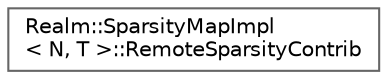 digraph "Graphical Class Hierarchy"
{
 // LATEX_PDF_SIZE
  bgcolor="transparent";
  edge [fontname=Helvetica,fontsize=10,labelfontname=Helvetica,labelfontsize=10];
  node [fontname=Helvetica,fontsize=10,shape=box,height=0.2,width=0.4];
  rankdir="LR";
  Node0 [id="Node000000",label="Realm::SparsityMapImpl\l\< N, T \>::RemoteSparsityContrib",height=0.2,width=0.4,color="grey40", fillcolor="white", style="filled",URL="$structRealm_1_1SparsityMapImpl_1_1RemoteSparsityContrib.html",tooltip=" "];
}
